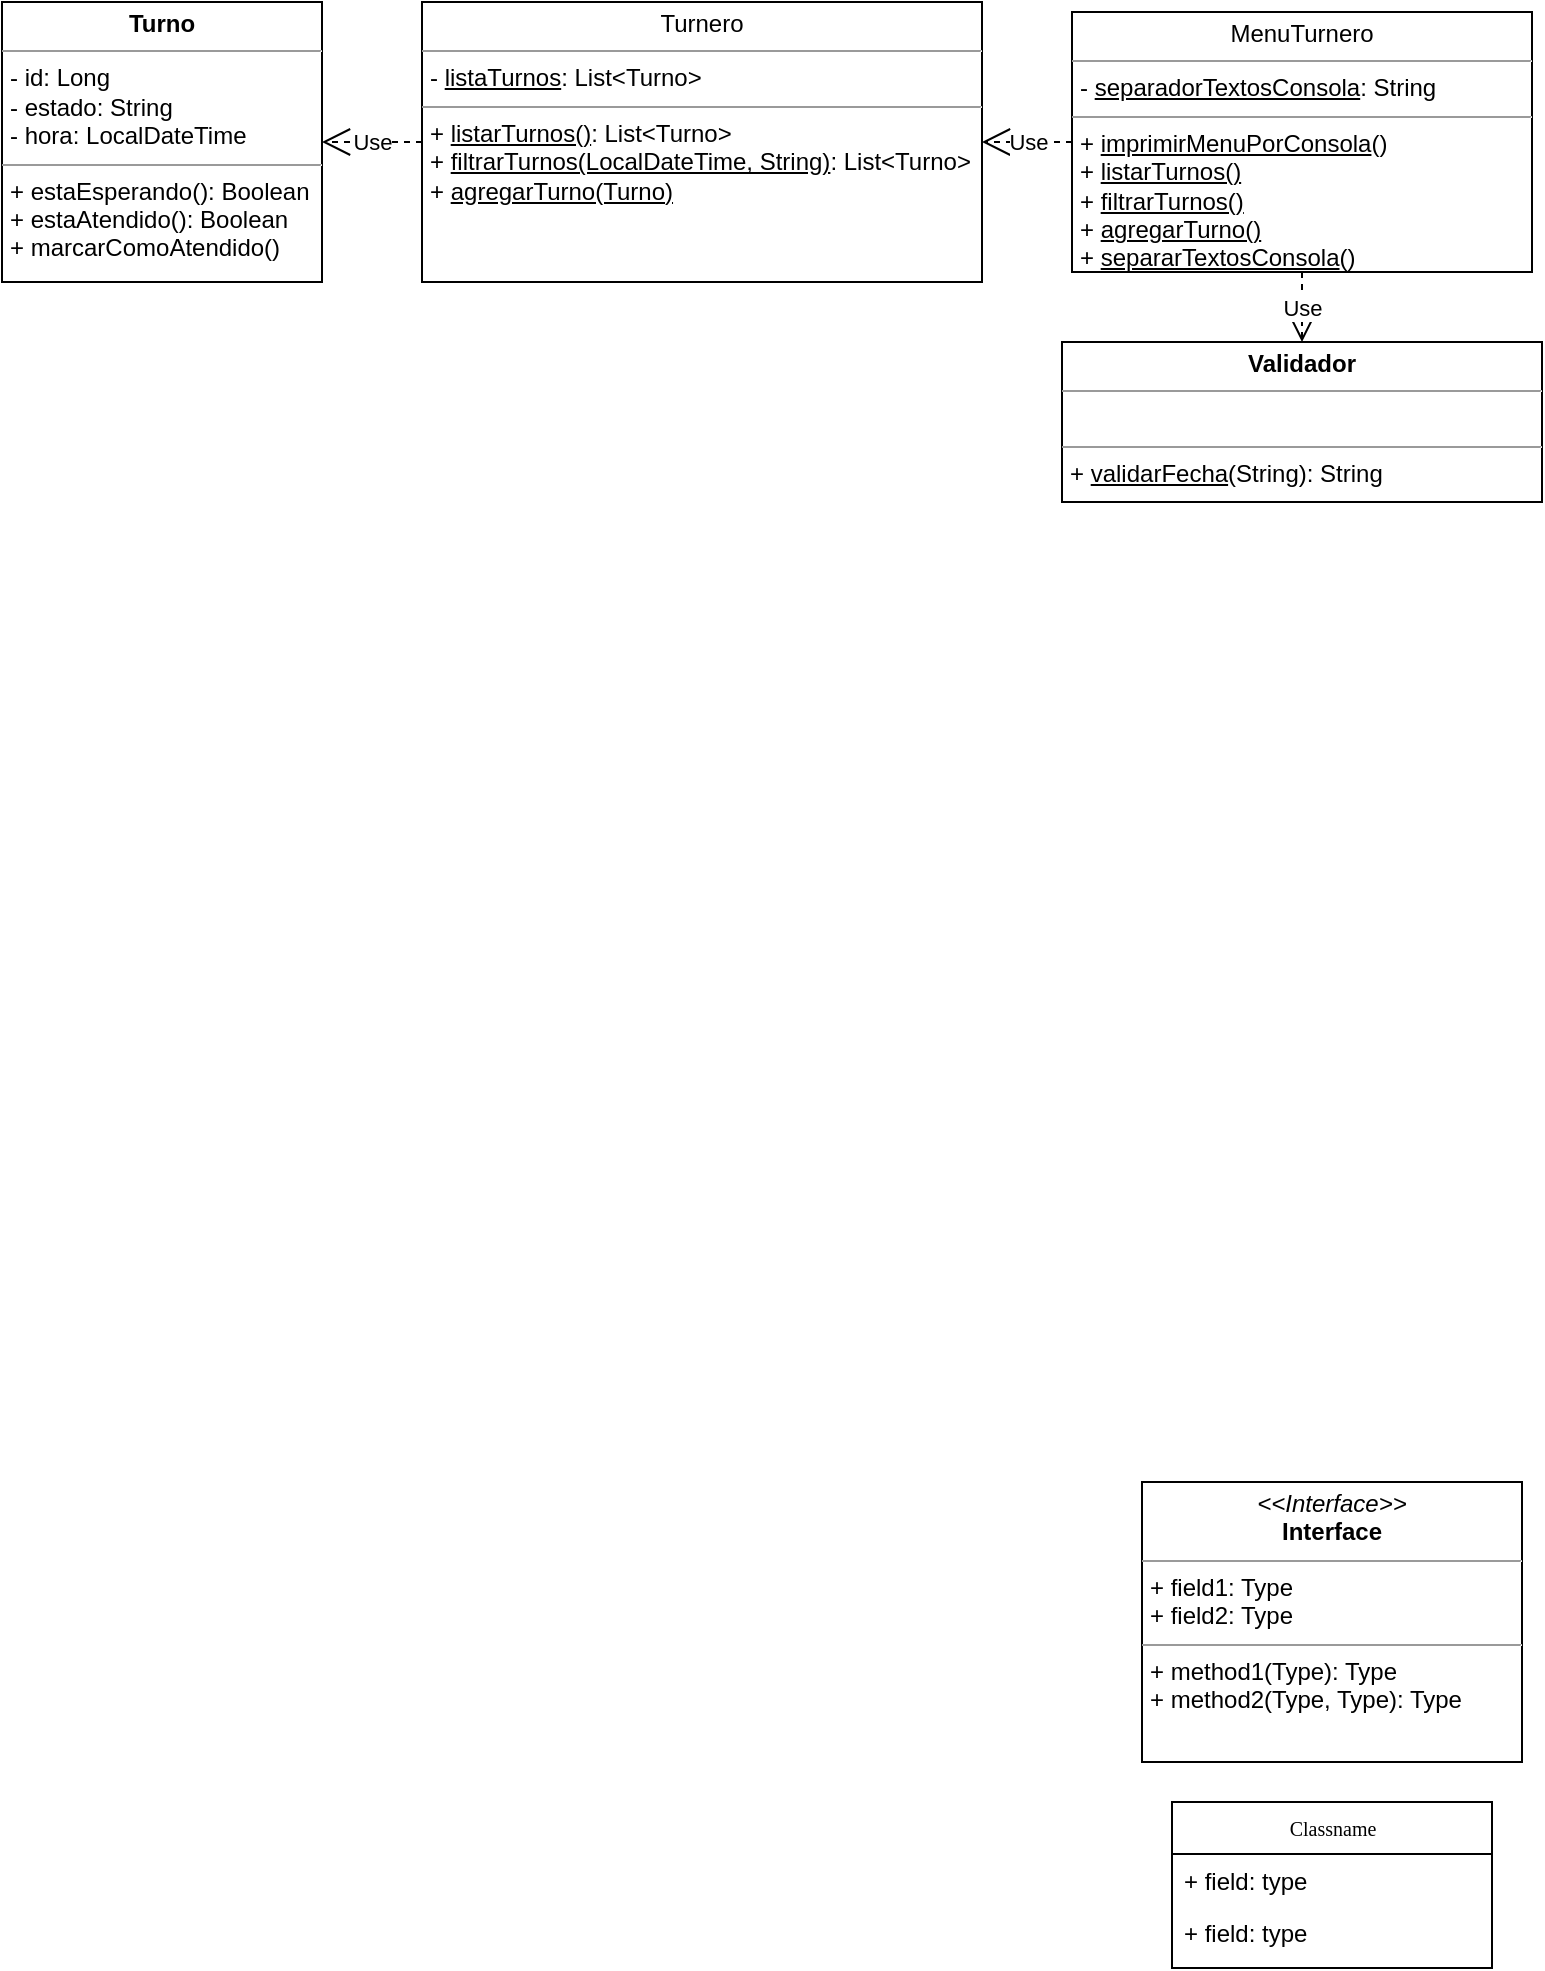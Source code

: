 <mxfile version="22.1.5" type="device">
  <diagram name="Page-1" id="c4acf3e9-155e-7222-9cf6-157b1a14988f">
    <mxGraphModel dx="1386" dy="785" grid="1" gridSize="10" guides="1" tooltips="1" connect="1" arrows="1" fold="1" page="1" pageScale="1" pageWidth="850" pageHeight="1100" background="none" math="0" shadow="0">
      <root>
        <mxCell id="0" />
        <mxCell id="1" parent="0" />
        <mxCell id="17acba5748e5396b-44" value="Classname" style="swimlane;html=1;fontStyle=0;childLayout=stackLayout;horizontal=1;startSize=26;fillColor=none;horizontalStack=0;resizeParent=1;resizeLast=0;collapsible=1;marginBottom=0;swimlaneFillColor=#ffffff;rounded=0;shadow=0;comic=0;labelBackgroundColor=none;strokeWidth=1;fontFamily=Verdana;fontSize=10;align=center;" parent="1" vertex="1">
          <mxGeometry x="655" y="990" width="160" height="83" as="geometry" />
        </mxCell>
        <mxCell id="17acba5748e5396b-45" value="+ field: type" style="text;html=1;strokeColor=none;fillColor=none;align=left;verticalAlign=top;spacingLeft=4;spacingRight=4;whiteSpace=wrap;overflow=hidden;rotatable=0;points=[[0,0.5],[1,0.5]];portConstraint=eastwest;" parent="17acba5748e5396b-44" vertex="1">
          <mxGeometry y="26" width="160" height="26" as="geometry" />
        </mxCell>
        <mxCell id="17acba5748e5396b-47" value="+ field: type" style="text;html=1;strokeColor=none;fillColor=none;align=left;verticalAlign=top;spacingLeft=4;spacingRight=4;whiteSpace=wrap;overflow=hidden;rotatable=0;points=[[0,0.5],[1,0.5]];portConstraint=eastwest;" parent="17acba5748e5396b-44" vertex="1">
          <mxGeometry y="52" width="160" height="26" as="geometry" />
        </mxCell>
        <mxCell id="5d2195bd80daf111-15" value="&lt;p style=&quot;margin:0px;margin-top:4px;text-align:center;&quot;&gt;&lt;i&gt;&amp;lt;&amp;lt;Interface&amp;gt;&amp;gt;&lt;/i&gt;&lt;br/&gt;&lt;b&gt;Interface&lt;/b&gt;&lt;/p&gt;&lt;hr size=&quot;1&quot;/&gt;&lt;p style=&quot;margin:0px;margin-left:4px;&quot;&gt;+ field1: Type&lt;br/&gt;+ field2: Type&lt;/p&gt;&lt;hr size=&quot;1&quot;/&gt;&lt;p style=&quot;margin:0px;margin-left:4px;&quot;&gt;+ method1(Type): Type&lt;br/&gt;+ method2(Type, Type): Type&lt;/p&gt;" style="verticalAlign=top;align=left;overflow=fill;fontSize=12;fontFamily=Helvetica;html=1;rounded=0;shadow=0;comic=0;labelBackgroundColor=none;strokeWidth=1" parent="1" vertex="1">
          <mxGeometry x="640" y="830" width="190" height="140" as="geometry" />
        </mxCell>
        <mxCell id="RnBH8XdeE-L_GwrKxMBg-1" value="&lt;p style=&quot;margin:0px;margin-top:4px;text-align:center;&quot;&gt;Turnero&lt;/p&gt;&lt;hr size=&quot;1&quot;&gt;&lt;p style=&quot;margin:0px;margin-left:4px;&quot;&gt;- &lt;u&gt;listaTurnos&lt;/u&gt;: List&amp;lt;Turno&amp;gt;&lt;/p&gt;&lt;hr size=&quot;1&quot;&gt;&lt;p style=&quot;margin:0px;margin-left:4px;&quot;&gt;&lt;span style=&quot;background-color: initial;&quot;&gt;+ &lt;/span&gt;&lt;u style=&quot;background-color: initial;&quot;&gt;listarTurnos()&lt;/u&gt;&lt;span style=&quot;background-color: initial;&quot;&gt;: List&amp;lt;Turno&amp;gt;&lt;/span&gt;&lt;br&gt;&lt;/p&gt;&lt;p style=&quot;margin:0px;margin-left:4px;&quot;&gt;+ &lt;u&gt;filtrarTurnos(LocalDateTime, String)&lt;/u&gt;: List&amp;lt;Turno&amp;gt;&lt;/p&gt;&lt;p style=&quot;margin:0px;margin-left:4px;&quot;&gt;+ &lt;u&gt;agregarTurno(Turno)&lt;/u&gt;&lt;/p&gt;&lt;p style=&quot;margin:0px;margin-left:4px;&quot;&gt;&lt;br&gt;&lt;/p&gt;" style="verticalAlign=top;align=left;overflow=fill;fontSize=12;fontFamily=Helvetica;html=1;rounded=0;shadow=0;comic=0;labelBackgroundColor=none;strokeWidth=1" vertex="1" parent="1">
          <mxGeometry x="280" y="90" width="280" height="140" as="geometry" />
        </mxCell>
        <mxCell id="RnBH8XdeE-L_GwrKxMBg-8" value="Use" style="endArrow=open;endSize=12;dashed=1;html=1;rounded=0;exitX=0;exitY=0.5;exitDx=0;exitDy=0;entryX=1;entryY=0.5;entryDx=0;entryDy=0;" edge="1" parent="1" source="RnBH8XdeE-L_GwrKxMBg-1" target="RnBH8XdeE-L_GwrKxMBg-12">
          <mxGeometry width="160" relative="1" as="geometry">
            <mxPoint x="150" y="280" as="sourcePoint" />
            <mxPoint x="235" y="173" as="targetPoint" />
          </mxGeometry>
        </mxCell>
        <mxCell id="RnBH8XdeE-L_GwrKxMBg-12" value="&lt;p style=&quot;margin:0px;margin-top:4px;text-align:center;&quot;&gt;&lt;b&gt;Turno&lt;/b&gt;&lt;/p&gt;&lt;hr size=&quot;1&quot;&gt;&lt;p style=&quot;margin:0px;margin-left:4px;&quot;&gt;- id: Long&lt;/p&gt;&lt;p style=&quot;margin:0px;margin-left:4px;&quot;&gt;- estado: String&lt;br&gt;- hora: LocalDateTime&lt;/p&gt;&lt;hr size=&quot;1&quot;&gt;&lt;p style=&quot;margin:0px;margin-left:4px;&quot;&gt;+ estaEsperando(): Boolean&lt;br&gt;+ estaAtendido(): Boolean&lt;/p&gt;&lt;p style=&quot;margin:0px;margin-left:4px;&quot;&gt;+ marcarComoAtendido()&lt;br&gt;&lt;/p&gt;" style="verticalAlign=top;align=left;overflow=fill;fontSize=12;fontFamily=Helvetica;html=1;rounded=0;shadow=0;comic=0;labelBackgroundColor=none;strokeWidth=1" vertex="1" parent="1">
          <mxGeometry x="70" y="90" width="160" height="140" as="geometry" />
        </mxCell>
        <mxCell id="RnBH8XdeE-L_GwrKxMBg-13" value="&lt;p style=&quot;margin:0px;margin-top:4px;text-align:center;&quot;&gt;MenuTurnero&lt;/p&gt;&lt;hr size=&quot;1&quot;&gt;&lt;p style=&quot;margin:0px;margin-left:4px;&quot;&gt;- &lt;u&gt;separadorTextosConsola&lt;/u&gt;: String&lt;/p&gt;&lt;hr size=&quot;1&quot;&gt;&lt;p style=&quot;margin:0px;margin-left:4px;&quot;&gt;&lt;span style=&quot;background-color: initial;&quot;&gt;+ &lt;u&gt;imprimirMenuPorConsola&lt;/u&gt;()&lt;/span&gt;&lt;/p&gt;&lt;p style=&quot;margin:0px;margin-left:4px;&quot;&gt;&lt;span style=&quot;background-color: initial;&quot;&gt;+ &lt;/span&gt;&lt;u style=&quot;background-color: initial;&quot;&gt;listarTurnos()&lt;/u&gt;&lt;br&gt;&lt;/p&gt;&lt;p style=&quot;margin:0px;margin-left:4px;&quot;&gt;+ &lt;u&gt;filtrarTurnos()&lt;/u&gt;&lt;/p&gt;&lt;p style=&quot;margin:0px;margin-left:4px;&quot;&gt;+ &lt;u&gt;agregarTurno()&lt;/u&gt;&lt;/p&gt;&lt;p style=&quot;margin:0px;margin-left:4px;&quot;&gt;+ &lt;u&gt;separarTextosConsola&lt;/u&gt;()&lt;/p&gt;" style="verticalAlign=top;align=left;overflow=fill;fontSize=12;fontFamily=Helvetica;html=1;rounded=0;shadow=0;comic=0;labelBackgroundColor=none;strokeWidth=1" vertex="1" parent="1">
          <mxGeometry x="605" y="95" width="230" height="130" as="geometry" />
        </mxCell>
        <mxCell id="RnBH8XdeE-L_GwrKxMBg-15" value="Use" style="endArrow=open;endSize=12;dashed=1;html=1;rounded=0;exitX=0;exitY=0.5;exitDx=0;exitDy=0;entryX=1;entryY=0.5;entryDx=0;entryDy=0;" edge="1" parent="1" source="RnBH8XdeE-L_GwrKxMBg-13" target="RnBH8XdeE-L_GwrKxMBg-1">
          <mxGeometry width="160" relative="1" as="geometry">
            <mxPoint x="320" y="170" as="sourcePoint" />
            <mxPoint x="240" y="170" as="targetPoint" />
          </mxGeometry>
        </mxCell>
        <mxCell id="RnBH8XdeE-L_GwrKxMBg-16" value="&lt;p style=&quot;margin:0px;margin-top:4px;text-align:center;&quot;&gt;&lt;b&gt;Validador&lt;/b&gt;&lt;/p&gt;&lt;hr size=&quot;1&quot;&gt;&lt;p style=&quot;margin:0px;margin-left:4px;&quot;&gt;&lt;br&gt;&lt;/p&gt;&lt;hr size=&quot;1&quot;&gt;&lt;p style=&quot;margin:0px;margin-left:4px;&quot;&gt;+ &lt;u&gt;validarFecha&lt;/u&gt;(String): String&lt;br&gt;&lt;br&gt;&lt;/p&gt;" style="verticalAlign=top;align=left;overflow=fill;fontSize=12;fontFamily=Helvetica;html=1;rounded=0;shadow=0;comic=0;labelBackgroundColor=none;strokeWidth=1" vertex="1" parent="1">
          <mxGeometry x="600" y="260" width="240" height="80" as="geometry" />
        </mxCell>
        <mxCell id="RnBH8XdeE-L_GwrKxMBg-17" value="Use" style="endArrow=open;endSize=12;dashed=1;html=1;rounded=0;exitX=0.5;exitY=1;exitDx=0;exitDy=0;entryX=0.5;entryY=0;entryDx=0;entryDy=0;" edge="1" parent="1" source="RnBH8XdeE-L_GwrKxMBg-13" target="RnBH8XdeE-L_GwrKxMBg-16">
          <mxGeometry width="160" relative="1" as="geometry">
            <mxPoint x="620" y="170" as="sourcePoint" />
            <mxPoint x="570" y="170" as="targetPoint" />
          </mxGeometry>
        </mxCell>
      </root>
    </mxGraphModel>
  </diagram>
</mxfile>
